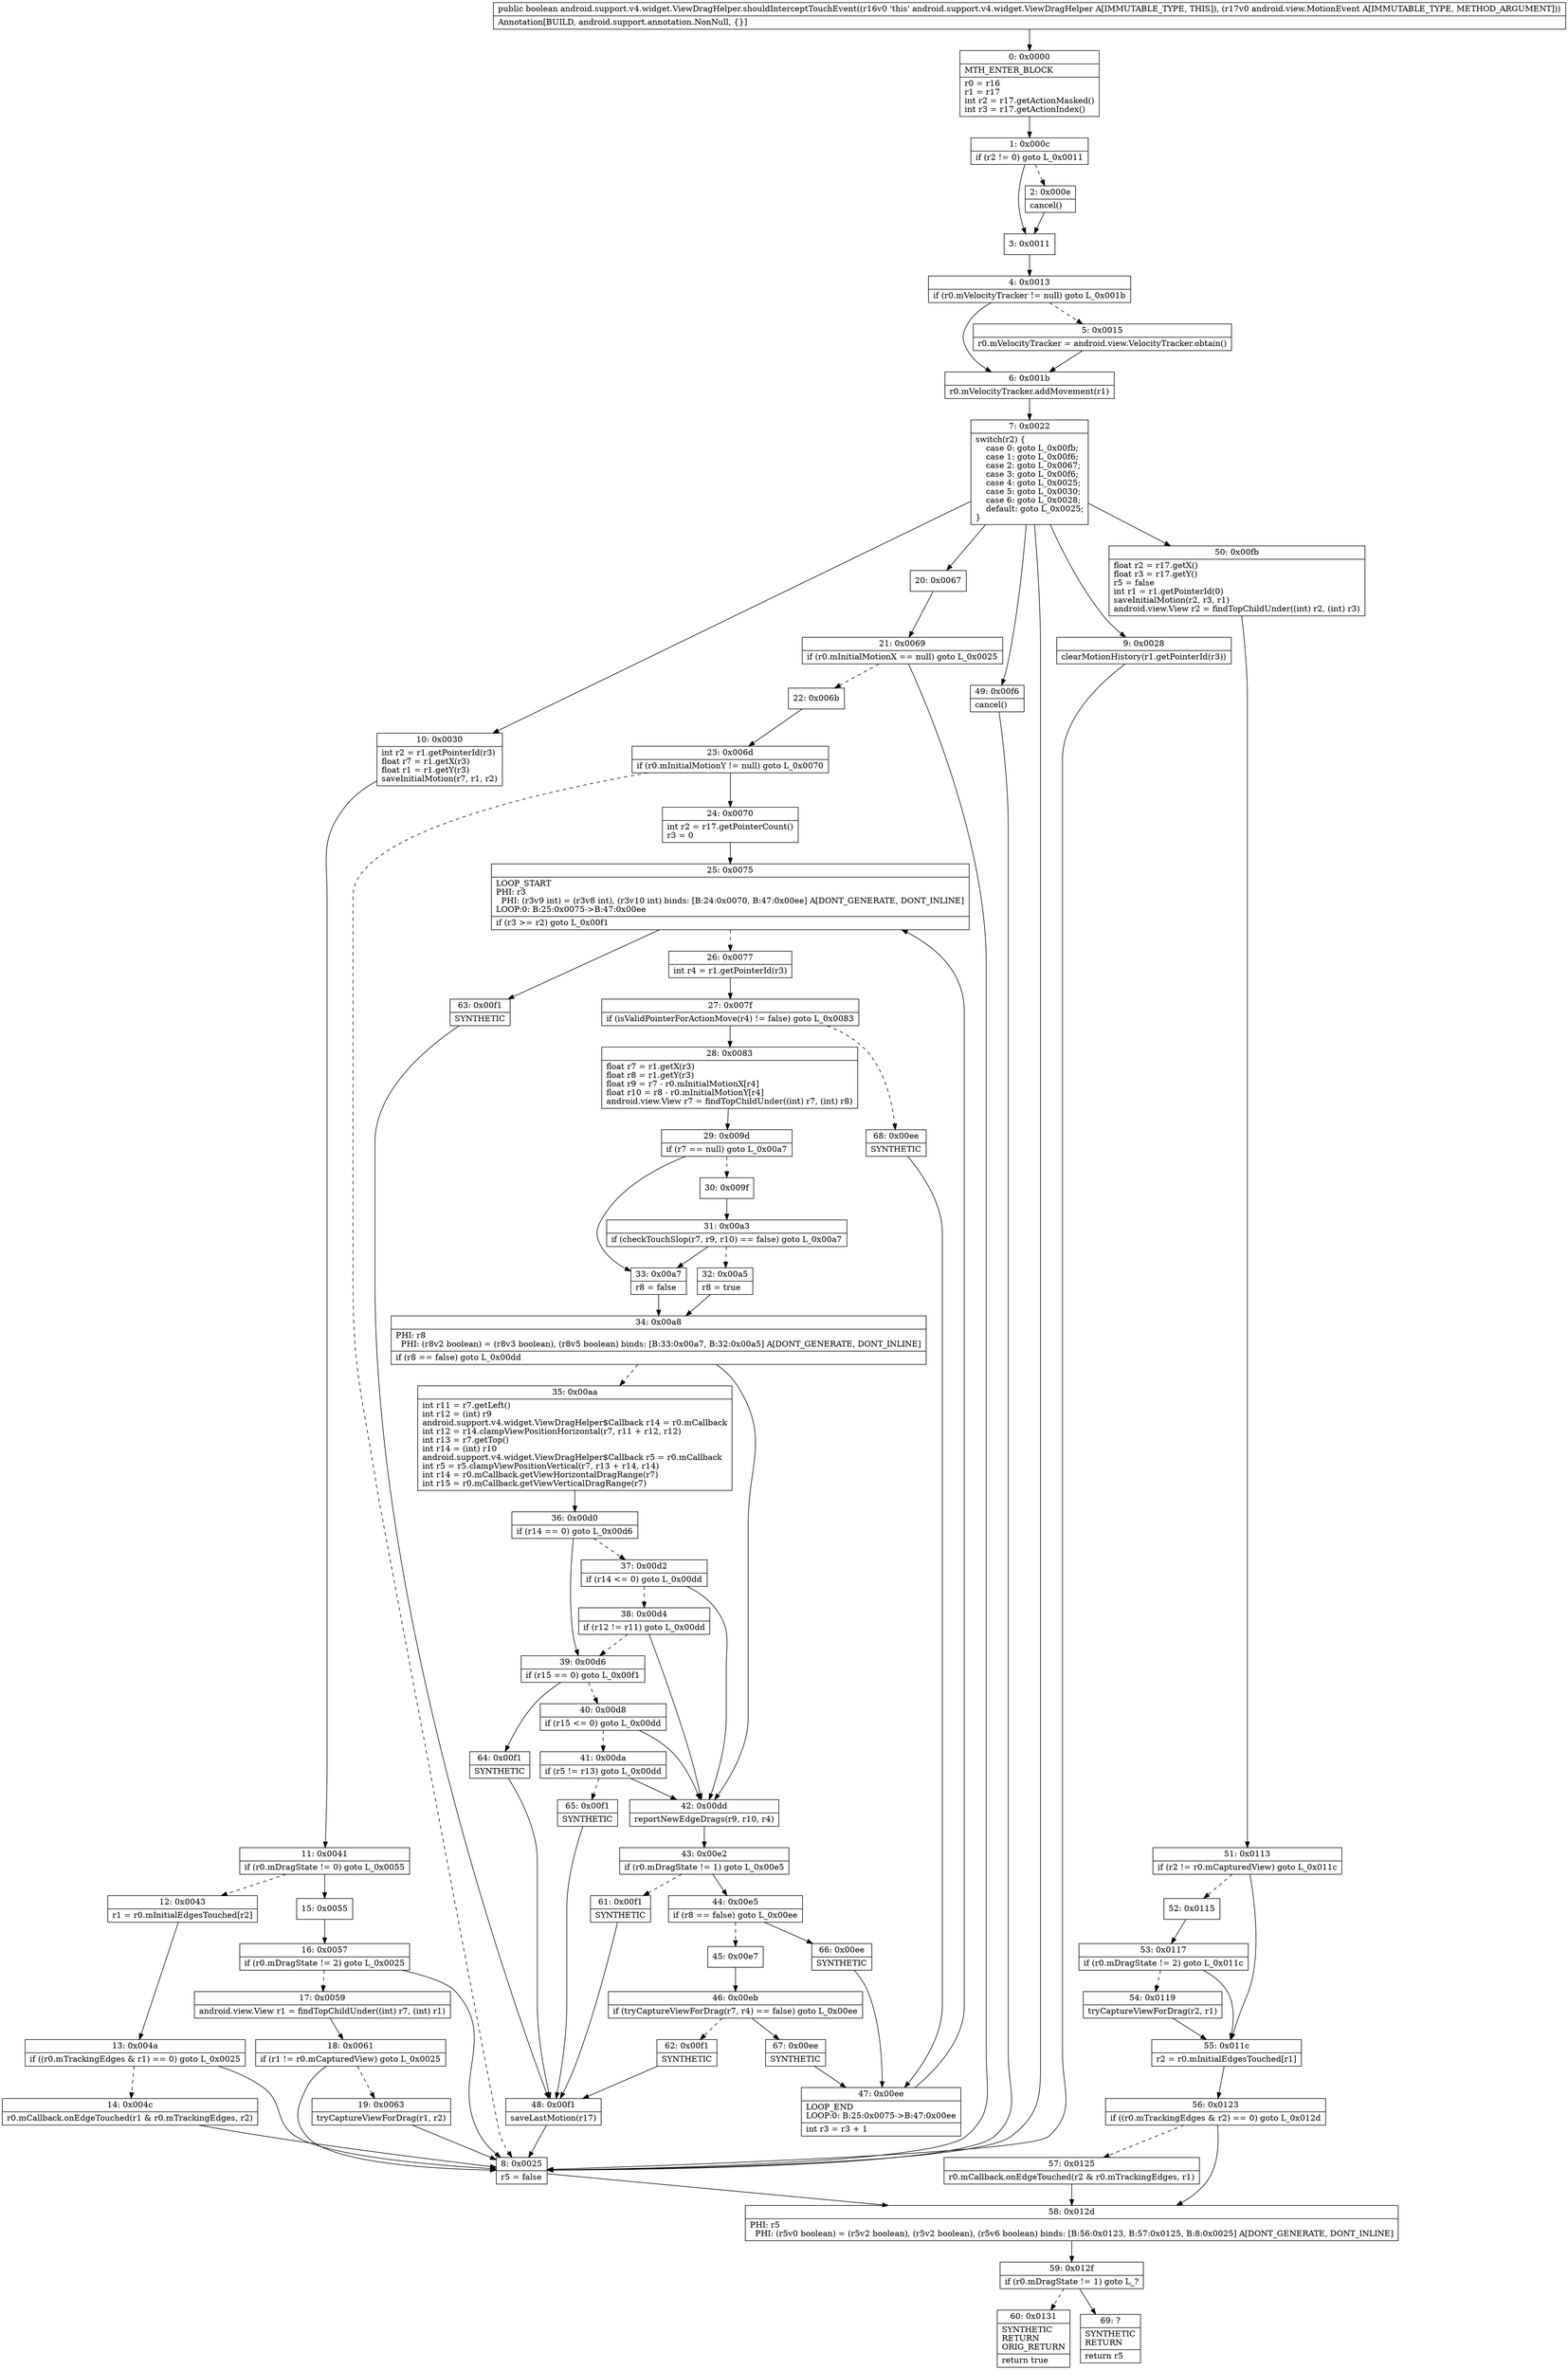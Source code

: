 digraph "CFG forandroid.support.v4.widget.ViewDragHelper.shouldInterceptTouchEvent(Landroid\/view\/MotionEvent;)Z" {
Node_0 [shape=record,label="{0\:\ 0x0000|MTH_ENTER_BLOCK\l|r0 = r16\lr1 = r17\lint r2 = r17.getActionMasked()\lint r3 = r17.getActionIndex()\l}"];
Node_1 [shape=record,label="{1\:\ 0x000c|if (r2 != 0) goto L_0x0011\l}"];
Node_2 [shape=record,label="{2\:\ 0x000e|cancel()\l}"];
Node_3 [shape=record,label="{3\:\ 0x0011}"];
Node_4 [shape=record,label="{4\:\ 0x0013|if (r0.mVelocityTracker != null) goto L_0x001b\l}"];
Node_5 [shape=record,label="{5\:\ 0x0015|r0.mVelocityTracker = android.view.VelocityTracker.obtain()\l}"];
Node_6 [shape=record,label="{6\:\ 0x001b|r0.mVelocityTracker.addMovement(r1)\l}"];
Node_7 [shape=record,label="{7\:\ 0x0022|switch(r2) \{\l    case 0: goto L_0x00fb;\l    case 1: goto L_0x00f6;\l    case 2: goto L_0x0067;\l    case 3: goto L_0x00f6;\l    case 4: goto L_0x0025;\l    case 5: goto L_0x0030;\l    case 6: goto L_0x0028;\l    default: goto L_0x0025;\l\}\l}"];
Node_8 [shape=record,label="{8\:\ 0x0025|r5 = false\l}"];
Node_9 [shape=record,label="{9\:\ 0x0028|clearMotionHistory(r1.getPointerId(r3))\l}"];
Node_10 [shape=record,label="{10\:\ 0x0030|int r2 = r1.getPointerId(r3)\lfloat r7 = r1.getX(r3)\lfloat r1 = r1.getY(r3)\lsaveInitialMotion(r7, r1, r2)\l}"];
Node_11 [shape=record,label="{11\:\ 0x0041|if (r0.mDragState != 0) goto L_0x0055\l}"];
Node_12 [shape=record,label="{12\:\ 0x0043|r1 = r0.mInitialEdgesTouched[r2]\l}"];
Node_13 [shape=record,label="{13\:\ 0x004a|if ((r0.mTrackingEdges & r1) == 0) goto L_0x0025\l}"];
Node_14 [shape=record,label="{14\:\ 0x004c|r0.mCallback.onEdgeTouched(r1 & r0.mTrackingEdges, r2)\l}"];
Node_15 [shape=record,label="{15\:\ 0x0055}"];
Node_16 [shape=record,label="{16\:\ 0x0057|if (r0.mDragState != 2) goto L_0x0025\l}"];
Node_17 [shape=record,label="{17\:\ 0x0059|android.view.View r1 = findTopChildUnder((int) r7, (int) r1)\l}"];
Node_18 [shape=record,label="{18\:\ 0x0061|if (r1 != r0.mCapturedView) goto L_0x0025\l}"];
Node_19 [shape=record,label="{19\:\ 0x0063|tryCaptureViewForDrag(r1, r2)\l}"];
Node_20 [shape=record,label="{20\:\ 0x0067}"];
Node_21 [shape=record,label="{21\:\ 0x0069|if (r0.mInitialMotionX == null) goto L_0x0025\l}"];
Node_22 [shape=record,label="{22\:\ 0x006b}"];
Node_23 [shape=record,label="{23\:\ 0x006d|if (r0.mInitialMotionY != null) goto L_0x0070\l}"];
Node_24 [shape=record,label="{24\:\ 0x0070|int r2 = r17.getPointerCount()\lr3 = 0\l}"];
Node_25 [shape=record,label="{25\:\ 0x0075|LOOP_START\lPHI: r3 \l  PHI: (r3v9 int) = (r3v8 int), (r3v10 int) binds: [B:24:0x0070, B:47:0x00ee] A[DONT_GENERATE, DONT_INLINE]\lLOOP:0: B:25:0x0075\-\>B:47:0x00ee\l|if (r3 \>= r2) goto L_0x00f1\l}"];
Node_26 [shape=record,label="{26\:\ 0x0077|int r4 = r1.getPointerId(r3)\l}"];
Node_27 [shape=record,label="{27\:\ 0x007f|if (isValidPointerForActionMove(r4) != false) goto L_0x0083\l}"];
Node_28 [shape=record,label="{28\:\ 0x0083|float r7 = r1.getX(r3)\lfloat r8 = r1.getY(r3)\lfloat r9 = r7 \- r0.mInitialMotionX[r4]\lfloat r10 = r8 \- r0.mInitialMotionY[r4]\landroid.view.View r7 = findTopChildUnder((int) r7, (int) r8)\l}"];
Node_29 [shape=record,label="{29\:\ 0x009d|if (r7 == null) goto L_0x00a7\l}"];
Node_30 [shape=record,label="{30\:\ 0x009f}"];
Node_31 [shape=record,label="{31\:\ 0x00a3|if (checkTouchSlop(r7, r9, r10) == false) goto L_0x00a7\l}"];
Node_32 [shape=record,label="{32\:\ 0x00a5|r8 = true\l}"];
Node_33 [shape=record,label="{33\:\ 0x00a7|r8 = false\l}"];
Node_34 [shape=record,label="{34\:\ 0x00a8|PHI: r8 \l  PHI: (r8v2 boolean) = (r8v3 boolean), (r8v5 boolean) binds: [B:33:0x00a7, B:32:0x00a5] A[DONT_GENERATE, DONT_INLINE]\l|if (r8 == false) goto L_0x00dd\l}"];
Node_35 [shape=record,label="{35\:\ 0x00aa|int r11 = r7.getLeft()\lint r12 = (int) r9\landroid.support.v4.widget.ViewDragHelper$Callback r14 = r0.mCallback\lint r12 = r14.clampViewPositionHorizontal(r7, r11 + r12, r12)\lint r13 = r7.getTop()\lint r14 = (int) r10\landroid.support.v4.widget.ViewDragHelper$Callback r5 = r0.mCallback\lint r5 = r5.clampViewPositionVertical(r7, r13 + r14, r14)\lint r14 = r0.mCallback.getViewHorizontalDragRange(r7)\lint r15 = r0.mCallback.getViewVerticalDragRange(r7)\l}"];
Node_36 [shape=record,label="{36\:\ 0x00d0|if (r14 == 0) goto L_0x00d6\l}"];
Node_37 [shape=record,label="{37\:\ 0x00d2|if (r14 \<= 0) goto L_0x00dd\l}"];
Node_38 [shape=record,label="{38\:\ 0x00d4|if (r12 != r11) goto L_0x00dd\l}"];
Node_39 [shape=record,label="{39\:\ 0x00d6|if (r15 == 0) goto L_0x00f1\l}"];
Node_40 [shape=record,label="{40\:\ 0x00d8|if (r15 \<= 0) goto L_0x00dd\l}"];
Node_41 [shape=record,label="{41\:\ 0x00da|if (r5 != r13) goto L_0x00dd\l}"];
Node_42 [shape=record,label="{42\:\ 0x00dd|reportNewEdgeDrags(r9, r10, r4)\l}"];
Node_43 [shape=record,label="{43\:\ 0x00e2|if (r0.mDragState != 1) goto L_0x00e5\l}"];
Node_44 [shape=record,label="{44\:\ 0x00e5|if (r8 == false) goto L_0x00ee\l}"];
Node_45 [shape=record,label="{45\:\ 0x00e7}"];
Node_46 [shape=record,label="{46\:\ 0x00eb|if (tryCaptureViewForDrag(r7, r4) == false) goto L_0x00ee\l}"];
Node_47 [shape=record,label="{47\:\ 0x00ee|LOOP_END\lLOOP:0: B:25:0x0075\-\>B:47:0x00ee\l|int r3 = r3 + 1\l}"];
Node_48 [shape=record,label="{48\:\ 0x00f1|saveLastMotion(r17)\l}"];
Node_49 [shape=record,label="{49\:\ 0x00f6|cancel()\l}"];
Node_50 [shape=record,label="{50\:\ 0x00fb|float r2 = r17.getX()\lfloat r3 = r17.getY()\lr5 = false\lint r1 = r1.getPointerId(0)\lsaveInitialMotion(r2, r3, r1)\landroid.view.View r2 = findTopChildUnder((int) r2, (int) r3)\l}"];
Node_51 [shape=record,label="{51\:\ 0x0113|if (r2 != r0.mCapturedView) goto L_0x011c\l}"];
Node_52 [shape=record,label="{52\:\ 0x0115}"];
Node_53 [shape=record,label="{53\:\ 0x0117|if (r0.mDragState != 2) goto L_0x011c\l}"];
Node_54 [shape=record,label="{54\:\ 0x0119|tryCaptureViewForDrag(r2, r1)\l}"];
Node_55 [shape=record,label="{55\:\ 0x011c|r2 = r0.mInitialEdgesTouched[r1]\l}"];
Node_56 [shape=record,label="{56\:\ 0x0123|if ((r0.mTrackingEdges & r2) == 0) goto L_0x012d\l}"];
Node_57 [shape=record,label="{57\:\ 0x0125|r0.mCallback.onEdgeTouched(r2 & r0.mTrackingEdges, r1)\l}"];
Node_58 [shape=record,label="{58\:\ 0x012d|PHI: r5 \l  PHI: (r5v0 boolean) = (r5v2 boolean), (r5v2 boolean), (r5v6 boolean) binds: [B:56:0x0123, B:57:0x0125, B:8:0x0025] A[DONT_GENERATE, DONT_INLINE]\l}"];
Node_59 [shape=record,label="{59\:\ 0x012f|if (r0.mDragState != 1) goto L_?\l}"];
Node_60 [shape=record,label="{60\:\ 0x0131|SYNTHETIC\lRETURN\lORIG_RETURN\l|return true\l}"];
Node_61 [shape=record,label="{61\:\ 0x00f1|SYNTHETIC\l}"];
Node_62 [shape=record,label="{62\:\ 0x00f1|SYNTHETIC\l}"];
Node_63 [shape=record,label="{63\:\ 0x00f1|SYNTHETIC\l}"];
Node_64 [shape=record,label="{64\:\ 0x00f1|SYNTHETIC\l}"];
Node_65 [shape=record,label="{65\:\ 0x00f1|SYNTHETIC\l}"];
Node_66 [shape=record,label="{66\:\ 0x00ee|SYNTHETIC\l}"];
Node_67 [shape=record,label="{67\:\ 0x00ee|SYNTHETIC\l}"];
Node_68 [shape=record,label="{68\:\ 0x00ee|SYNTHETIC\l}"];
Node_69 [shape=record,label="{69\:\ ?|SYNTHETIC\lRETURN\l|return r5\l}"];
MethodNode[shape=record,label="{public boolean android.support.v4.widget.ViewDragHelper.shouldInterceptTouchEvent((r16v0 'this' android.support.v4.widget.ViewDragHelper A[IMMUTABLE_TYPE, THIS]), (r17v0 android.view.MotionEvent A[IMMUTABLE_TYPE, METHOD_ARGUMENT]))  | Annotation[BUILD, android.support.annotation.NonNull, \{\}]\l}"];
MethodNode -> Node_0;
Node_0 -> Node_1;
Node_1 -> Node_2[style=dashed];
Node_1 -> Node_3;
Node_2 -> Node_3;
Node_3 -> Node_4;
Node_4 -> Node_5[style=dashed];
Node_4 -> Node_6;
Node_5 -> Node_6;
Node_6 -> Node_7;
Node_7 -> Node_8;
Node_7 -> Node_9;
Node_7 -> Node_10;
Node_7 -> Node_20;
Node_7 -> Node_49;
Node_7 -> Node_50;
Node_8 -> Node_58;
Node_9 -> Node_8;
Node_10 -> Node_11;
Node_11 -> Node_12[style=dashed];
Node_11 -> Node_15;
Node_12 -> Node_13;
Node_13 -> Node_8;
Node_13 -> Node_14[style=dashed];
Node_14 -> Node_8;
Node_15 -> Node_16;
Node_16 -> Node_8;
Node_16 -> Node_17[style=dashed];
Node_17 -> Node_18;
Node_18 -> Node_8;
Node_18 -> Node_19[style=dashed];
Node_19 -> Node_8;
Node_20 -> Node_21;
Node_21 -> Node_8;
Node_21 -> Node_22[style=dashed];
Node_22 -> Node_23;
Node_23 -> Node_24;
Node_23 -> Node_8[style=dashed];
Node_24 -> Node_25;
Node_25 -> Node_26[style=dashed];
Node_25 -> Node_63;
Node_26 -> Node_27;
Node_27 -> Node_28;
Node_27 -> Node_68[style=dashed];
Node_28 -> Node_29;
Node_29 -> Node_30[style=dashed];
Node_29 -> Node_33;
Node_30 -> Node_31;
Node_31 -> Node_32[style=dashed];
Node_31 -> Node_33;
Node_32 -> Node_34;
Node_33 -> Node_34;
Node_34 -> Node_35[style=dashed];
Node_34 -> Node_42;
Node_35 -> Node_36;
Node_36 -> Node_37[style=dashed];
Node_36 -> Node_39;
Node_37 -> Node_38[style=dashed];
Node_37 -> Node_42;
Node_38 -> Node_39[style=dashed];
Node_38 -> Node_42;
Node_39 -> Node_40[style=dashed];
Node_39 -> Node_64;
Node_40 -> Node_41[style=dashed];
Node_40 -> Node_42;
Node_41 -> Node_42;
Node_41 -> Node_65[style=dashed];
Node_42 -> Node_43;
Node_43 -> Node_44;
Node_43 -> Node_61[style=dashed];
Node_44 -> Node_45[style=dashed];
Node_44 -> Node_66;
Node_45 -> Node_46;
Node_46 -> Node_62[style=dashed];
Node_46 -> Node_67;
Node_47 -> Node_25;
Node_48 -> Node_8;
Node_49 -> Node_8;
Node_50 -> Node_51;
Node_51 -> Node_52[style=dashed];
Node_51 -> Node_55;
Node_52 -> Node_53;
Node_53 -> Node_54[style=dashed];
Node_53 -> Node_55;
Node_54 -> Node_55;
Node_55 -> Node_56;
Node_56 -> Node_57[style=dashed];
Node_56 -> Node_58;
Node_57 -> Node_58;
Node_58 -> Node_59;
Node_59 -> Node_60[style=dashed];
Node_59 -> Node_69;
Node_61 -> Node_48;
Node_62 -> Node_48;
Node_63 -> Node_48;
Node_64 -> Node_48;
Node_65 -> Node_48;
Node_66 -> Node_47;
Node_67 -> Node_47;
Node_68 -> Node_47;
}


